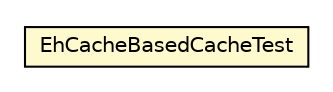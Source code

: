 #!/usr/local/bin/dot
#
# Class diagram 
# Generated by UMLGraph version R5_6_6-8-g8d7759 (http://www.umlgraph.org/)
#

digraph G {
	edge [fontname="Helvetica",fontsize=10,labelfontname="Helvetica",labelfontsize=10];
	node [fontname="Helvetica",fontsize=10,shape=plaintext];
	nodesep=0.25;
	ranksep=0.5;
	// org.dayatang.cache.ehcache.EhCacheBasedCacheTest
	c22372 [label=<<table title="org.dayatang.cache.ehcache.EhCacheBasedCacheTest" border="0" cellborder="1" cellspacing="0" cellpadding="2" port="p" bgcolor="lemonChiffon" href="./EhCacheBasedCacheTest.html">
		<tr><td><table border="0" cellspacing="0" cellpadding="1">
<tr><td align="center" balign="center"> EhCacheBasedCacheTest </td></tr>
		</table></td></tr>
		</table>>, URL="./EhCacheBasedCacheTest.html", fontname="Helvetica", fontcolor="black", fontsize=10.0];
}


